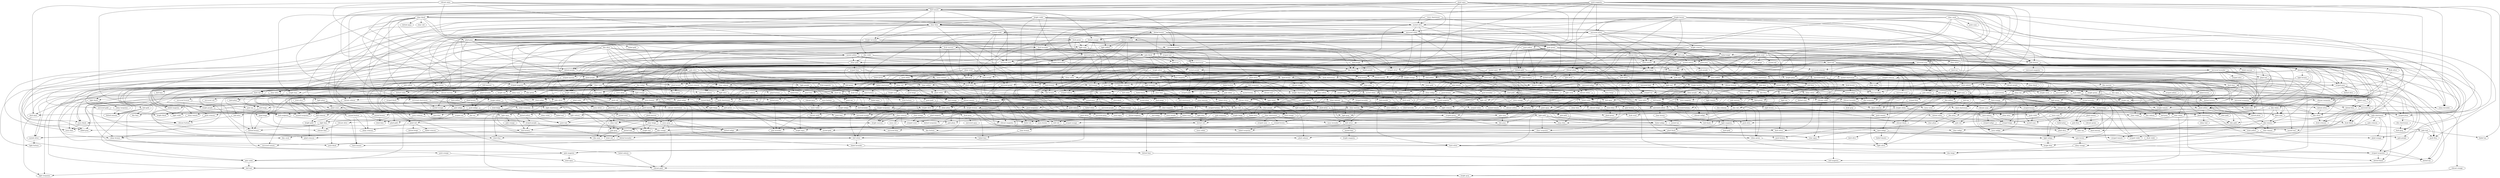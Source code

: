 strict digraph "" {
	"wavy cyan" -> "faded plum"	[count=5];
	"wavy cyan" -> "pale red"	[count=4];
	"faded plum" -> "clear tan"	[count=2];
	"dark fuchsia" -> "dull aqua"	[count=4];
	"dark fuchsia" -> "dim silver"	[count=4];
	"dark fuchsia" -> "dotted gray"	[count=1];
	"dark fuchsia" -> "bright aqua"	[count=5];
	"dull aqua" -> "mirrored yellow"	[count=4];
	"dull aqua" -> "light chartreuse"	[count=2];
	"dull aqua" -> "dark crimson"	[count=3];
	"shiny purple" -> "dull aqua"	[count=1];
	"shiny purple" -> "dull brown"	[count=1];
	"shiny purple" -> "wavy olive"	[count=5];
	"shiny purple" -> "posh turquoise"	[count=4];
	"shiny purple" -> "dull gray"	[count=2];
	"shiny purple" -> "dim salmon"	[count=2];
	"striped gray" -> "dotted olive"	[count=1];
	"striped gray" -> "bright tomato"	[count=1];
	"striped gray" -> "striped black"	[count=3];
	"striped gray" -> "bright gray"	[count=1];
	"dark tan" -> "vibrant brown"	[count=4];
	"dark tan" -> "dotted black"	[count=4];
	"vibrant brown" -> "shiny gray"	[count=2];
	"mirrored gray" -> "vibrant brown"	[count=4];
	"mirrored gray" -> "muted crimson"	[count=1];
	"mirrored gray" -> "drab bronze"	[count=2];
	"mirrored gray" -> "posh gray"	[count=1];
	"mirrored gray" -> "wavy tan"	[count=3];
	"mirrored gray" -> "pale violet"	[count=1];
	"mirrored gray" -> "striped salmon"	[count=5];
	"mirrored gray" -> "muted black"	[count=1];
	"mirrored black" -> "shiny black"	[count=3];
	"mirrored black" -> "posh brown"	[count=4];
	"mirrored black" -> "clear yellow"	[count=2];
	"mirrored black" -> "vibrant violet"	[count=4];
	"mirrored black" -> "plaid bronze"	[count=2];
	"mirrored black" -> "striped tan"	[count=3];
	"plaid aqua" -> "dull bronze"	[count=2];
	"plaid aqua" -> "dull tomato"	[count=5];
	"plaid aqua" -> "mirrored cyan"	[count=1];
	"plaid aqua" -> "light crimson"	[count=3];
	"plaid aqua" -> "faded magenta"	[count=5];
	"plaid aqua" -> "dim gold"	[count=5];
	"plaid aqua" -> "dull plum"	[count=3];
	"plaid aqua" -> "clear cyan"	[count=5];
	"plaid aqua" -> "muted brown"	[count=4];
	"plaid aqua" -> "wavy yellow"	[count=4];
	"plaid aqua" -> "posh blue"	[count=4];
	"dull bronze" -> "dark blue"	[count=1];
	"dull bronze" -> "bright coral"	[count=1];
	"shiny magenta" -> "dull bronze"	[count=4];
	"shiny magenta" -> "light lavender"	[count=2];
	"shiny magenta" -> "vibrant purple"	[count=5];
	"faded green" -> "dull bronze"	[count=2];
	"faded green" -> "plaid plum"	[count=1];
	"faded green" -> "clear gray"	[count=1];
	"faded green" -> "posh crimson"	[count=2];
	"dotted gold" -> "dull bronze"	[count=3];
	"dotted gold" -> "bright orange"	[count=2];
	"dotted gold" -> "posh chartreuse"	[count=1];
	"dotted gold" -> "dotted blue"	[count=4];
	"dotted gold" -> "clear maroon"	[count=3];
	"dotted gold" -> "bright coral"	[count=5];
	"dotted gold" -> "mirrored tan"	[count=1];
	"dim indigo" -> "wavy plum"	[count=5];
	"dim indigo" -> "vibrant maroon"	[count=1];
	"dim indigo" -> "light olive"	[count=1];
	"dim indigo" -> "wavy blue"	[count=4];
	"dim indigo" -> "clear lavender"	[count=2];
	"dim indigo" -> "dull orange"	[count=4];
	"dim indigo" -> "muted black"	[count=1];
	"dim indigo" -> "bright lime"	[count=4];
	"dim indigo" -> "bright aqua"	[count=3];
	"wavy plum" -> "clear teal"	[count=3];
	"wavy plum" -> "light crimson"	[count=1];
	"wavy plum" -> "faded gray"	[count=5];
	"wavy plum" -> "wavy bronze"	[count=5];
	"wavy plum" -> "striped lavender"	[count=1];
	"clear fuchsia" -> "drab brown"	[count=5];
	"clear fuchsia" -> "dotted salmon"	[count=1];
	"clear fuchsia" -> "light chartreuse"	[count=1];
	"drab brown" -> "muted indigo"	[count=3];
	"drab brown" -> "dotted white"	[count=1];
	"drab brown" -> "dim turquoise"	[count=3];
	"drab brown" -> "clear lavender"	[count=5];
	"drab brown" -> "plaid beige"	[count=1];
	"drab brown" -> "clear tomato"	[count=3];
	"drab brown" -> "striped gold"	[count=4];
	"shiny coral" -> "dim indigo"	[count=4];
	"shiny coral" -> "vibrant maroon"	[count=3];
	"shiny coral" -> "dark bronze"	[count=1];
	"shiny coral" -> "muted maroon"	[count=1];
	"shiny coral" -> "shiny silver"	[count=1];
	"shiny coral" -> "dull coral"	[count=4];
	"shiny coral" -> "mirrored salmon"	[count=1];
	"muted crimson" -> "vibrant maroon"	[count=4];
	"muted crimson" -> "drab tan"	[count=3];
	"muted crimson" -> "wavy gray"	[count=4];
	"muted crimson" -> "posh tan"	[count=3];
	"muted crimson" -> "striped orange"	[count=3];
	"muted crimson" -> "clear gray"	[count=5];
	"muted crimson" -> "dim magenta"	[count=4];
	"muted crimson" -> "plaid lime"	[count=3];
	"clear black" -> "vibrant maroon"	[count=5];
	"clear black" -> "vibrant salmon"	[count=5];
	"clear black" -> "dotted teal"	[count=3];
	"clear black" -> "clear blue"	[count=1];
	"clear black" -> "drab maroon"	[count=3];
	"clear black" -> "clear yellow"	[count=3];
	"clear black" -> "wavy tomato"	[count=4];
	"clear black" -> "mirrored brown"	[count=5];
	"clear black" -> "muted gold"	[count=1];
	"clear black" -> "light yellow"	[count=3];
	"clear black" -> "clear red"	[count=5];
	"clear black" -> "dotted aqua"	[count=1];
	"posh magenta" -> "dotted gold"	[count=1];
	"posh magenta" -> "muted olive"	[count=1];
	"posh magenta" -> "dark turquoise"	[count=4];
	"posh magenta" -> "dull tomato"	[count=2];
	"posh magenta" -> "vibrant plum"	[count=2];
	"posh magenta" -> "mirrored cyan"	[count=1];
	"posh magenta" -> "faded cyan"	[count=2];
	"posh magenta" -> "dull purple"	[count=1];
	"posh magenta" -> "mirrored silver"	[count=3];
	"posh magenta" -> "clear white"	[count=2];
	"posh magenta" -> "dim orange"	[count=1];
	"posh magenta" -> "pale chartreuse"	[count=3];
	"posh magenta" -> "dotted crimson"	[count=2];
	"posh magenta" -> "drab salmon"	[count=3];
	"posh magenta" -> "faded tan"	[count=4];
	"dim violet" -> "muted crimson"	[count=4];
	"dim violet" -> "dull brown"	[count=3];
	"dim violet" -> "mirrored cyan"	[count=2];
	"dim violet" -> "shiny gold"	[count=4];
	"dim violet" -> "drab teal"	[count=1];
	"dim violet" -> "dotted tomato"	[count=5];
	"dim violet" -> "light blue"	[count=3];
	"dull brown" -> "bright white"	[count=3];
	"dull brown" -> "mirrored fuchsia"	[count=1];
	"dull brown" -> "light chartreuse"	[count=4];
	"striped silver" -> "dull brown"	[count=3];
	"striped silver" -> "dark brown"	[count=2];
	"striped silver" -> "dull green"	[count=1];
	"striped silver" -> "wavy teal"	[count=4];
	"plaid magenta" -> "pale gray"	[count=3];
	"plaid magenta" -> "vibrant magenta"	[count=1];
	"pale gray" -> "dim cyan"	[count=1];
	"clear teal" -> "pale gray"	[count=3];
	"pale white" -> "pale gray"	[count=3];
	"pale white" -> "vibrant tan"	[count=3];
	"pale white" -> "faded silver"	[count=5];
	"bright orange" -> "clear teal"	[count=5];
	"bright orange" -> "plaid turquoise"	[count=4];
	"bright orange" -> "dotted silver"	[count=1];
	"bright orange" -> "dull green"	[count=2];
	"bright orange" -> "pale lime"	[count=2];
	"drab white" -> "plaid turquoise"	[count=5];
	"drab white" -> "bright chartreuse"	[count=5];
	"drab white" -> "dull white"	[count=5];
	"drab white" -> "dull teal"	[count=2];
	"drab white" -> "faded silver"	[count=2];
	"drab white" -> "dim tomato"	[count=3];
	"drab white" -> "plaid lavender"	[count=1];
	"drab white" -> "mirrored bronze"	[count=2];
	"dotted coral" -> "striped gray"	[count=3];
	"dotted coral" -> "plaid turquoise"	[count=4];
	"dotted coral" -> "striped crimson"	[count=3];
	"dotted coral" -> "pale cyan"	[count=5];
	"dotted coral" -> "dull yellow"	[count=3];
	"dotted coral" -> "dotted fuchsia"	[count=1];
	"dotted coral" -> "light bronze"	[count=3];
	"dotted coral" -> "dark gray"	[count=4];
	"dotted coral" -> "dotted tan"	[count=4];
	"dotted coral" -> "pale blue"	[count=1];
	"pale silver" -> "dotted silver"	[count=2];
	"pale silver" -> "pale indigo"	[count=4];
	"pale silver" -> "light lime"	[count=1];
	"pale silver" -> "drab beige"	[count=3];
	"pale silver" -> "posh aqua"	[count=3];
	"dotted silver" -> "dim silver"	[count=4];
	"dark teal" -> "striped gray"	[count=4];
	"dark teal" -> "dotted silver"	[count=4];
	"dark teal" -> "vibrant lavender"	[count=3];
	"dark teal" -> "muted aqua"	[count=2];
	"dark teal" -> "striped plum"	[count=3];
	"dark teal" -> "plaid silver"	[count=1];
	"dark teal" -> "plaid cyan"	[count=2];
	"dark teal" -> "striped purple"	[count=2];
	"dark teal" -> "light teal"	[count=2];
	"dark teal" -> "drab salmon"	[count=1];
	"dark teal" -> "muted gray"	[count=1];
	"dark teal" -> "striped fuchsia"	[count=1];
	"posh gold" -> "dotted silver"	[count=5];
	"posh gold" -> "shiny tomato"	[count=4];
	"dark violet" -> "light red"	[count=1];
	"dark violet" -> "faded cyan"	[count=2];
	"dark violet" -> "wavy indigo"	[count=5];
	"dark violet" -> "pale indigo"	[count=1];
	"dark violet" -> "clear violet"	[count=1];
	"dark violet" -> "muted teal"	[count=3];
	"dark violet" -> "dim magenta"	[count=3];
	"light red" -> "dotted green"	[count=3];
	"mirrored coral" -> "wavy cyan"	[count=2];
	"mirrored coral" -> "light red"	[count=1];
	"drab tan" -> "pale silver"	[count=4];
	"drab tan" -> "light red"	[count=3];
	"drab tan" -> "dull lavender"	[count=4];
	"drab tan" -> "posh tan"	[count=4];
	"drab tan" -> "dotted tomato"	[count=3];
	"drab tan" -> "vibrant silver"	[count=2];
	"drab tan" -> "muted black"	[count=4];
	"drab tan" -> "faded aqua"	[count=3];
	"muted olive" -> "mirrored gray"	[count=1];
	"muted olive" -> "light red"	[count=4];
	"muted olive" -> "dark lavender"	[count=4];
	"muted olive" -> "posh green"	[count=5];
	"muted olive" -> "dotted cyan"	[count=5];
	"muted olive" -> "mirrored white"	[count=1];
	"muted olive" -> "shiny red"	[count=2];
	"muted olive" -> "faded olive"	[count=5];
	"vibrant lavender" -> "shiny brown"	[count=5];
	"vibrant lavender" -> "dull lavender"	[count=3];
	"vibrant lavender" -> "dotted black"	[count=4];
	"vibrant lavender" -> "drab gray"	[count=4];
	"vibrant lavender" -> "muted cyan"	[count=1];
	"shiny brown" -> "drab blue"	[count=1];
	"shiny brown" -> "dotted lime"	[count=1];
	"shiny brown" -> "dull indigo"	[count=5];
	"dark lavender" -> "clear fuchsia"	[count=2];
	"dark lavender" -> "pale silver"	[count=5];
	"dark lavender" -> "shiny brown"	[count=4];
	"dark lavender" -> "dotted violet"	[count=5];
	"dark lavender" -> "dull cyan"	[count=5];
	"dark lavender" -> "striped gold"	[count=1];
	"plaid plum" -> "muted turquoise"	[count=2];
	"plaid plum" -> "striped violet"	[count=4];
	"bright chartreuse" -> "vibrant lavender"	[count=4];
	"bright chartreuse" -> "plaid brown"	[count=1];
	"bright chartreuse" -> "dark coral"	[count=5];
	"bright chartreuse" -> "clear maroon"	[count=2];
	"muted aqua" -> "vibrant lavender"	[count=4];
	"muted aqua" -> "vibrant black"	[count=5];
	"muted aqua" -> "posh white"	[count=2];
	"muted aqua" -> "dull yellow"	[count=5];
	"muted aqua" -> "pale tomato"	[count=3];
	"muted aqua" -> "shiny olive"	[count=4];
	"muted aqua" -> "muted silver"	[count=3];
	"posh yellow" -> "dotted gold"	[count=2];
	"posh yellow" -> "dotted coral"	[count=2];
	"posh yellow" -> "muted yellow"	[count=5];
	"posh yellow" -> "dotted salmon"	[count=4];
	"posh yellow" -> "muted green"	[count=2];
	"posh yellow" -> "dotted purple"	[count=1];
	"muted yellow" -> "wavy turquoise"	[count=3];
	"muted yellow" -> "shiny gold"	[count=3];
	"muted yellow" -> "dull maroon"	[count=3];
	"muted yellow" -> "muted purple"	[count=2];
	"muted yellow" -> "striped aqua"	[count=1];
	"muted yellow" -> "wavy silver"	[count=2];
	"dim olive" -> "muted yellow"	[count=3];
	"dim olive" -> "dull white"	[count=4];
	"dim olive" -> "shiny cyan"	[count=3];
	"dim olive" -> "plaid fuchsia"	[count=2];
	"dim olive" -> "faded chartreuse"	[count=3];
	"dim olive" -> "muted green"	[count=4];
	"dim olive" -> "pale black"	[count=2];
	"dim olive" -> "posh orange"	[count=1];
	"dim olive" -> "plaid white"	[count=4];
	"light cyan" -> "muted yellow"	[count=1];
	"light cyan" -> "dim brown"	[count=1];
	"light cyan" -> "mirrored fuchsia"	[count=3];
	"light cyan" -> "wavy teal"	[count=2];
	"light cyan" -> "faded blue"	[count=1];
	"plaid gray" -> "dark lavender"	[count=2];
	"plaid gray" -> "muted yellow"	[count=1];
	"plaid gray" -> "mirrored beige"	[count=1];
	"plaid gray" -> "wavy tomato"	[count=4];
	"plaid gray" -> "clear salmon"	[count=1];
	"plaid gray" -> "dull plum"	[count=3];
	"plaid gray" -> "clear silver"	[count=4];
	"plaid gray" -> "mirrored brown"	[count=2];
	"plaid gray" -> "dotted turquoise"	[count=3];
	"plaid gray" -> "clear olive"	[count=1];
	"plaid gray" -> "faded gold"	[count=3];
	"plaid gray" -> "wavy lime"	[count=4];
	"wavy orange" -> "light beige"	[count=2];
	"wavy orange" -> "bright tomato"	[count=4];
	"light beige" -> "vibrant magenta"	[count=4];
	"light beige" -> "bright gray"	[count=4];
	"vibrant salmon" -> "light beige"	[count=5];
	"vibrant salmon" -> "bright purple"	[count=2];
	"dim brown" -> "light beige"	[count=2];
	"dim brown" -> "muted indigo"	[count=3];
	"dim brown" -> "plaid silver"	[count=3];
	"dim brown" -> "faded violet"	[count=1];
	"muted indigo" -> "bright blue"	[count=3];
	"muted indigo" -> "pale maroon"	[count=1];
	"dim black" -> "dim bronze"	[count=4];
	"dim black" -> "clear gray"	[count=5];
	"dim black" -> "muted brown"	[count=5];
	"dim bronze" -> "dark salmon"	[count=1];
	"dim bronze" -> "shiny maroon"	[count=1];
	"dim bronze" -> "dark black"	[count=4];
	"dim bronze" -> "clear magenta"	[count=5];
	"wavy turquoise" -> "dim bronze"	[count=5];
	"wavy turquoise" -> "wavy blue"	[count=5];
	"wavy turquoise" -> "shiny silver"	[count=2];
	"wavy turquoise" -> "light silver"	[count=1];
	"wavy turquoise" -> "dotted magenta"	[count=2];
	"wavy turquoise" -> "clear violet"	[count=1];
	"wavy turquoise" -> "light magenta"	[count=4];
	"bright violet" -> "mirrored gray"	[count=1];
	"bright violet" -> "muted olive"	[count=2];
	"bright violet" -> "plaid gray"	[count=5];
	"bright violet" -> "dim bronze"	[count=5];
	"bright violet" -> "muted maroon"	[count=2];
	"bright violet" -> "clear blue"	[count=5];
	"bright violet" -> "plaid silver"	[count=4];
	"bright violet" -> "light plum"	[count=2];
	"bright violet" -> "mirrored white"	[count=4];
	"bright violet" -> "wavy crimson"	[count=5];
	"dark bronze" -> "dim bronze"	[count=2];
	"dark bronze" -> "drab orange"	[count=1];
	"dark bronze" -> "shiny green"	[count=2];
	"dark bronze" -> "faded coral"	[count=4];
	"dark bronze" -> "bright maroon"	[count=1];
	"plaid chartreuse" -> "shiny teal"	[count=5];
	"plaid chartreuse" -> "muted teal"	[count=4];
	"plaid chartreuse" -> "light magenta"	[count=2];
	"plaid chartreuse" -> "dotted tan"	[count=5];
	"striped lime" -> "pale aqua"	[count=2];
	"striped lime" -> "bright fuchsia"	[count=1];
	"striped lime" -> "shiny gray"	[count=2];
	"striped lime" -> "shiny red"	[count=3];
	"striped lime" -> "posh salmon"	[count=1];
	"striped lime" -> "muted silver"	[count=3];
	"striped lime" -> "striped black"	[count=1];
	"pale aqua" -> "bright yellow"	[count=4];
	"pale aqua" -> "drab black"	[count=3];
	"pale aqua" -> "dark lime"	[count=3];
	"pale aqua" -> "pale green"	[count=5];
	"pale aqua" -> "mirrored yellow"	[count=1];
	"pale aqua" -> "clear salmon"	[count=2];
	"pale aqua" -> "wavy magenta"	[count=2];
	"dark turquoise" -> "pale aqua"	[count=4];
	"dark turquoise" -> "dim lavender"	[count=2];
	"dark turquoise" -> "posh olive"	[count=1];
	"dull tomato" -> "clear black"	[count=1];
	"dull tomato" -> "plaid gray"	[count=4];
	"dull tomato" -> "dim black"	[count=1];
	"dull tomato" -> "pale aqua"	[count=3];
	"dull tomato" -> "clear blue"	[count=5];
	"dull tomato" -> "dotted orange"	[count=1];
	"dull tomato" -> "striped magenta"	[count=2];
	"dull tomato" -> "faded coral"	[count=3];
	"dull tomato" -> "bright lavender"	[count=1];
	"dull tomato" -> "mirrored brown"	[count=5];
	"dull tomato" -> "plaid indigo"	[count=5];
	"dull tomato" -> "wavy yellow"	[count=3];
	"dull tomato" -> "plaid bronze"	[count=5];
	"dull tomato" -> "bright lime"	[count=3];
	"mirrored lavender" -> "pale aqua"	[count=2];
	"mirrored lavender" -> "striped plum"	[count=2];
	"mirrored lavender" -> "shiny tan"	[count=3];
	"mirrored lavender" -> "dim white"	[count=3];
	"mirrored lavender" -> "drab teal"	[count=5];
	"mirrored lavender" -> "plaid teal"	[count=3];
	"mirrored lavender" -> "striped olive"	[count=2];
	"mirrored lavender" -> "shiny blue"	[count=3];
	"mirrored lavender" -> "dim plum"	[count=4];
	"mirrored lavender" -> "light green"	[count=5];
	"light olive" -> "plaid violet"	[count=2];
	"light olive" -> "striped orange"	[count=3];
	"plaid violet" -> "wavy crimson"	[count=3];
	"plaid violet" -> "wavy silver"	[count=4];
	"striped maroon" -> "dotted maroon"	[count=5];
	"shiny turquoise" -> "dotted maroon"	[count=2];
	"dull gold" -> "dotted maroon"	[count=2];
	"dull gold" -> "pale violet"	[count=1];
	"dull gold" -> "dim lime"	[count=3];
	"pale olive" -> "dotted maroon"	[count=4];
	"pale olive" -> "drab purple"	[count=4];
	"pale olive" -> "drab chartreuse"	[count=1];
	"pale olive" -> "drab magenta"	[count=4];
	"pale olive" -> "dark aqua"	[count=4];
	"pale olive" -> "bright turquoise"	[count=4];
	"striped plum" -> "dim chartreuse"	[count=5];
	"dim chartreuse" -> "dark gray"	[count=4];
	"striped green" -> "plaid gold"	[count=1];
	"striped green" -> "drab yellow"	[count=3];
	"plaid coral" -> "plaid gold"	[count=3];
	"plaid coral" -> "muted turquoise"	[count=4];
	"plaid coral" -> "light salmon"	[count=4];
	"dotted violet" -> "plaid gold"	[count=4];
	"dark indigo" -> "faded tomato"	[count=2];
	"dark indigo" -> "striped tomato"	[count=4];
	"dark indigo" -> "dark olive"	[count=2];
	"dark indigo" -> "light indigo"	[count=4];
	"wavy chartreuse" -> "muted olive"	[count=1];
	"wavy chartreuse" -> "posh plum"	[count=1];
	"wavy chartreuse" -> "muted violet"	[count=3];
	"wavy chartreuse" -> "pale bronze"	[count=4];
	"wavy chartreuse" -> "muted turquoise"	[count=2];
	"posh plum" -> "faded bronze"	[count=4];
	"posh plum" -> "mirrored indigo"	[count=1];
	"posh plum" -> "wavy tan"	[count=1];
	"posh plum" -> "dotted indigo"	[count=1];
	"posh plum" -> "vibrant violet"	[count=4];
	"posh plum" -> "light white"	[count=1];
	"posh plum" -> "dim blue"	[count=4];
	"posh plum" -> "dark crimson"	[count=3];
	"posh plum" -> "mirrored salmon"	[count=5];
	"vibrant blue" -> "posh plum"	[count=4];
	"vibrant blue" -> "mirrored cyan"	[count=1];
	"vibrant blue" -> "drab purple"	[count=2];
	"vibrant blue" -> "drab tomato"	[count=4];
	"vibrant blue" -> "bright white"	[count=4];
	"vibrant blue" -> "wavy beige"	[count=4];
	"vibrant blue" -> "pale salmon"	[count=4];
	"vibrant blue" -> "vibrant tomato"	[count=1];
	"vibrant blue" -> "vibrant red"	[count=3];
	"drab bronze" -> "clear white"	[count=5];
	"drab bronze" -> "mirrored green"	[count=5];
	"drab bronze" -> "plaid bronze"	[count=1];
	"drab bronze" -> "vibrant yellow"	[count=3];
	"vibrant plum" -> "mirrored coral"	[count=2];
	"vibrant plum" -> "drab bronze"	[count=3];
	"vibrant plum" -> "pale coral"	[count=3];
	"vibrant plum" -> "drab chartreuse"	[count=1];
	"vibrant plum" -> "faded chartreuse"	[count=5];
	"vibrant plum" -> "bright plum"	[count=3];
	"vibrant plum" -> "shiny tomato"	[count=3];
	"vibrant plum" -> "pale red"	[count=2];
	"bright brown" -> "dark fuchsia"	[count=4];
	"bright brown" -> "dotted coral"	[count=3];
	"bright brown" -> "posh yellow"	[count=3];
	"bright brown" -> "dim brown"	[count=2];
	"bright brown" -> "vibrant plum"	[count=4];
	"bright brown" -> "muted blue"	[count=1];
	"bright brown" -> "clear blue"	[count=3];
	"bright brown" -> "mirrored silver"	[count=2];
	"bright brown" -> "wavy beige"	[count=2];
	"bright brown" -> "pale black"	[count=5];
	"bright brown" -> "shiny lavender"	[count=4];
	"bright brown" -> "muted chartreuse"	[count=2];
	"bright brown" -> "dark crimson"	[count=3];
	"muted blue" -> "dim crimson"	[count=4];
	"muted blue" -> "dotted red"	[count=4];
	"muted blue" -> "faded brown"	[count=4];
	"pale coral" -> "muted blue"	[count=2];
	"pale coral" -> "pale turquoise"	[count=1];
	"plaid purple" -> "muted blue"	[count=5];
	"plaid purple" -> "plaid blue"	[count=3];
	"plaid purple" -> "striped magenta"	[count=5];
	"plaid purple" -> "shiny bronze"	[count=4];
	"plaid purple" -> "plaid bronze"	[count=4];
	"dim lavender" -> "muted blue"	[count=4];
	"dim lavender" -> "clear lime"	[count=1];
	"dim lavender" -> "light lavender"	[count=5];
	"dim lavender" -> "clear cyan"	[count=1];
	"dim lavender" -> "drab gold"	[count=5];
	"dim lavender" -> "plaid white"	[count=1];
	"dim lavender" -> "wavy black"	[count=4];
	"dark salmon" -> "striped indigo"	[count=5];
	"dark salmon" -> "striped beige"	[count=4];
	"striped indigo" -> "plaid olive"	[count=3];
	"faded bronze" -> "shiny tan"	[count=2];
	"faded bronze" -> "light silver"	[count=3];
	"shiny tan" -> "dim yellow"	[count=3];
	"shiny tan" -> "dark chartreuse"	[count=4];
	"shiny tan" -> "muted lavender"	[count=1];
	"shiny tan" -> "posh aqua"	[count=3];
	"shiny tan" -> "posh tomato"	[count=5];
	"mirrored cyan" -> "drab white"	[count=5];
	"mirrored cyan" -> "mirrored lavender"	[count=3];
	"mirrored cyan" -> "striped green"	[count=5];
	"mirrored cyan" -> "shiny tan"	[count=2];
	"mirrored cyan" -> "muted magenta"	[count=4];
	"mirrored cyan" -> "mirrored indigo"	[count=1];
	"mirrored cyan" -> "shiny olive"	[count=1];
	"mirrored cyan" -> "pale salmon"	[count=2];
	"mirrored cyan" -> "mirrored crimson"	[count=5];
	"dull salmon" -> "dim red"	[count=5];
	"dull salmon" -> "bright bronze"	[count=3];
	"dull salmon" -> "striped bronze"	[count=1];
	"dull salmon" -> "bright turquoise"	[count=4];
	"dull salmon" -> "dull fuchsia"	[count=2];
	"dull salmon" -> "posh aqua"	[count=5];
	"dim red" -> "drab coral"	[count=2];
	"dim red" -> "vibrant indigo"	[count=2];
	"dim purple" -> "dark indigo"	[count=5];
	"dim purple" -> "dim red"	[count=3];
	"dim purple" -> "vibrant turquoise"	[count=3];
	"dim purple" -> "posh salmon"	[count=4];
	"dim purple" -> "plaid olive"	[count=5];
	"striped crimson" -> "dim red"	[count=2];
	"striped crimson" -> "drab cyan"	[count=4];
	"striped crimson" -> "posh tan"	[count=2];
	"striped crimson" -> "shiny aqua"	[count=1];
	"vibrant aqua" -> "plaid gray"	[count=4];
	"vibrant aqua" -> "dull tomato"	[count=3];
	"vibrant aqua" -> "dull coral"	[count=4];
	"vibrant aqua" -> "mirrored white"	[count=4];
	"vibrant aqua" -> "dark aqua"	[count=1];
	"vibrant aqua" -> "mirrored teal"	[count=4];
	"vibrant aqua" -> "bright maroon"	[count=3];
	"dotted white" -> "pale red"	[count=2];
	"light brown" -> "dotted white"	[count=5];
	"striped teal" -> "plaid tan"	[count=3];
	"striped teal" -> "mirrored crimson"	[count=1];
	"striped teal" -> "dotted chartreuse"	[count=5];
	"striped teal" -> "faded lavender"	[count=3];
	"striped teal" -> "striped gold"	[count=2];
	"plaid tan" -> "vibrant black"	[count=3];
	"plaid tan" -> "light black"	[count=2];
	"dotted brown" -> "pale olive"	[count=1];
	"dotted brown" -> "plaid tan"	[count=2];
	"dotted brown" -> "dotted orange"	[count=2];
	"dotted brown" -> "faded indigo"	[count=5];
	"dotted brown" -> "posh green"	[count=4];
	"dotted brown" -> "dull coral"	[count=3];
	"dotted brown" -> "mirrored brown"	[count=1];
	"dotted brown" -> "clear tomato"	[count=5];
	"vibrant black" -> "light silver"	[count=2];
	"muted white" -> "dull salmon"	[count=1];
	"muted white" -> "vibrant black"	[count=4];
	"muted white" -> "dark green"	[count=2];
	"muted white" -> "dark cyan"	[count=4];
	"muted white" -> "shiny bronze"	[count=1];
	"muted white" -> "muted gray"	[count=3];
	"muted white" -> "bright indigo"	[count=1];
	"drab orange" -> "vibrant black"	[count=4];
	"drab orange" -> "pale plum"	[count=3];
	"muted violet" -> "striped silver"	[count=3];
	"muted violet" -> "drab purple"	[count=5];
	"muted violet" -> "drab green"	[count=1];
	"muted violet" -> "vibrant chartreuse"	[count=3];
	"muted violet" -> "dotted chartreuse"	[count=4];
	"muted violet" -> "muted gray"	[count=3];
	"muted violet" -> "mirrored green"	[count=3];
	"muted violet" -> "wavy brown"	[count=3];
	"drab purple" -> "faded red"	[count=2];
	"drab purple" -> "wavy brown"	[count=4];
	"mirrored beige" -> "dull plum"	[count=2];
	"mirrored beige" -> "dull fuchsia"	[count=4];
	"mirrored beige" -> "mirrored plum"	[count=4];
	"mirrored lime" -> "shiny purple"	[count=2];
	"mirrored lime" -> "mirrored beige"	[count=2];
	"mirrored lime" -> "vibrant yellow"	[count=3];
	"dark brown" -> "mirrored beige"	[count=3];
	"dark brown" -> "mirrored violet"	[count=4];
	"dark brown" -> "vibrant tomato"	[count=3];
	"dark brown" -> "wavy gold"	[count=2];
	"dark brown" -> "vibrant silver"	[count=3];
	"dark brown" -> "light indigo"	[count=1];
	"dark brown" -> "faded fuchsia"	[count=2];
	"shiny indigo" -> "vibrant olive"	[count=5];
	"shiny indigo" -> "muted magenta"	[count=1];
	"shiny indigo" -> "dark white"	[count=3];
	"shiny indigo" -> "pale gold"	[count=4];
	"shiny indigo" -> "wavy magenta"	[count=4];
	"shiny indigo" -> "drab olive"	[count=1];
	"vibrant olive" -> "vibrant lime"	[count=4];
	"drab green" -> "striped silver"	[count=1];
	"drab green" -> "drab white"	[count=2];
	"drab green" -> "light cyan"	[count=5];
	"drab green" -> "plaid purple"	[count=1];
	"drab green" -> "drab teal"	[count=2];
	"drab green" -> "bright white"	[count=4];
	"drab green" -> "dull cyan"	[count=5];
	"drab green" -> "posh bronze"	[count=4];
	"drab green" -> "wavy aqua"	[count=3];
	"drab green" -> "vibrant crimson"	[count=3];
	"striped brown" -> "faded turquoise"	[count=2];
	"striped brown" -> "dotted teal"	[count=4];
	"striped brown" -> "dark maroon"	[count=5];
	"vibrant white" -> "wavy orange"	[count=5];
	"vibrant white" -> "faded turquoise"	[count=3];
	"vibrant white" -> "faded white"	[count=3];
	"vibrant white" -> "shiny blue"	[count=2];
	"vibrant white" -> "clear gold"	[count=2];
	"dull lavender" -> "faded turquoise"	[count=1];
	"dull lavender" -> "dark aqua"	[count=5];
	"dull lavender" -> "dotted lavender"	[count=2];
	"dull lavender" -> "plaid green"	[count=1];
	"bright olive" -> "faded turquoise"	[count=5];
	"bright olive" -> "dark blue"	[count=1];
	"bright olive" -> "faded red"	[count=5];
	"bright olive" -> "dim lime"	[count=3];
	"shiny maroon" -> "bright olive"	[count=4];
	"shiny maroon" -> "drab cyan"	[count=1];
	"shiny maroon" -> "dim gray"	[count=2];
	"shiny maroon" -> "dotted indigo"	[count=2];
	"shiny maroon" -> "dull beige"	[count=5];
	"shiny maroon" -> "wavy salmon"	[count=2];
	"shiny maroon" -> "posh olive"	[count=2];
	"muted salmon" -> "mirrored black"	[count=3];
	"muted salmon" -> "dark turquoise"	[count=5];
	"muted salmon" -> "dull white"	[count=1];
	"muted salmon" -> "striped turquoise"	[count=5];
	"muted salmon" -> "muted purple"	[count=2];
	"muted salmon" -> "shiny yellow"	[count=3];
	"muted salmon" -> "posh purple"	[count=3];
	"dull white" -> "dark white"	[count=1];
	"dull white" -> "faded lavender"	[count=3];
	"dull white" -> "posh black"	[count=1];
	"dotted teal" -> "dull white"	[count=1];
	"dotted teal" -> "drab red"	[count=3];
	"dim white" -> "dark white"	[count=3];
	"dim white" -> "dark cyan"	[count=4];
	"dim white" -> "dull gray"	[count=4];
	"shiny cyan" -> "clear beige"	[count=5];
	"shiny cyan" -> "muted magenta"	[count=4];
	"shiny cyan" -> "dotted fuchsia"	[count=1];
	"shiny cyan" -> "dull olive"	[count=2];
	"shiny cyan" -> "wavy lime"	[count=4];
	"clear beige" -> "dotted teal"	[count=1];
	"clear beige" -> "bright teal"	[count=4];
	"clear beige" -> "clear turquoise"	[count=1];
	"clear chartreuse" -> "striped brown"	[count=3];
	"clear chartreuse" -> "clear beige"	[count=3];
	"clear chartreuse" -> "dotted turquoise"	[count=3];
	"clear chartreuse" -> "dull silver"	[count=2];
	"clear chartreuse" -> "wavy lavender"	[count=1];
	"clear chartreuse" -> "striped coral"	[count=1];
	"clear chartreuse" -> "striped cyan"	[count=1];
	"muted beige" -> "plaid tomato"	[count=5];
	"muted beige" -> "light indigo"	[count=2];
	"plaid tomato" -> "striped beige"	[count=2];
	"plaid tomato" -> "vibrant green"	[count=4];
	"shiny gold" -> "striped lime"	[count=1];
	"shiny gold" -> "bright teal"	[count=5];
	"shiny gold" -> "dark blue"	[count=1];
	"shiny gold" -> "drab blue"	[count=5];
	"shiny gold" -> "dark purple"	[count=2];
	"shiny gold" -> "pale blue"	[count=4];
	"vibrant chartreuse" -> "bright teal"	[count=5];
	"vibrant chartreuse" -> "wavy gray"	[count=5];
	"vibrant chartreuse" -> "clear violet"	[count=1];
	"dotted salmon" -> "shiny purple"	[count=3];
	"dotted salmon" -> "striped plum"	[count=1];
	"dotted salmon" -> "muted white"	[count=2];
	"dotted salmon" -> "bright tomato"	[count=2];
	"dotted salmon" -> "dark aqua"	[count=3];
	"dotted salmon" -> "striped aqua"	[count=1];
	"muted maroon" -> "striped gray"	[count=4];
	"muted maroon" -> "dotted salmon"	[count=2];
	"muted maroon" -> "faded yellow"	[count=2];
	"muted maroon" -> "dark silver"	[count=1];
	"muted maroon" -> "drab indigo"	[count=2];
	"drab chartreuse" -> "dotted salmon"	[count=1];
	"drab chartreuse" -> "pale cyan"	[count=4];
	"drab chartreuse" -> "wavy bronze"	[count=2];
	"light maroon" -> "light gold"	[count=4];
	"light gold" -> "clear turquoise"	[count=1];
	"light gold" -> "faded indigo"	[count=3];
	"light gold" -> "striped orange"	[count=3];
	"light gold" -> "shiny blue"	[count=3];
	"light gold" -> "clear plum"	[count=4];
	"light gold" -> "wavy brown"	[count=1];
	"faded cyan" -> "dotted blue"	[count=5];
	"faded purple" -> "drab cyan"	[count=5];
	"faded purple" -> "drab teal"	[count=2];
	"faded purple" -> "faded magenta"	[count=4];
	"faded purple" -> "wavy yellow"	[count=2];
	"drab cyan" -> "dotted plum"	[count=1];
	"drab tomato" -> "dark turquoise"	[count=4];
	"drab tomato" -> "dotted violet"	[count=3];
	"drab tomato" -> "drab cyan"	[count=4];
	"drab tomato" -> "posh white"	[count=4];
	"drab tomato" -> "clear crimson"	[count=2];
	"drab tomato" -> "wavy beige"	[count=1];
	"drab tomato" -> "mirrored turquoise"	[count=1];
	"drab tomato" -> "faded coral"	[count=3];
	"drab tomato" -> "muted bronze"	[count=5];
	"drab tomato" -> "faded maroon"	[count=5];
	"drab tomato" -> "plaid orange"	[count=2];
	"striped turquoise" -> "dotted black"	[count=3];
	"striped turquoise" -> "dotted tan"	[count=1];
	"dull purple" -> "dim brown"	[count=5];
	"dull purple" -> "faded purple"	[count=4];
	"dull purple" -> "faded chartreuse"	[count=2];
	"clear blue" -> "dim violet"	[count=2];
	"clear blue" -> "dotted brown"	[count=4];
	"clear blue" -> "mirrored silver"	[count=5];
	"clear blue" -> "drab silver"	[count=5];
	"clear blue" -> "bright lavender"	[count=2];
	"clear blue" -> "mirrored white"	[count=4];
	"clear blue" -> "light violet"	[count=5];
	"clear blue" -> "mirrored green"	[count=1];
	"clear blue" -> "mirrored chartreuse"	[count=4];
	"clear blue" -> "mirrored olive"	[count=2];
	"clear blue" -> "wavy black"	[count=3];
	"clear blue" -> "dim tan"	[count=5];
	"wavy gray" -> "dim orange"	[count=2];
	"wavy gray" -> "vibrant gold"	[count=3];
	"wavy gray" -> "faded lime"	[count=1];
	"mirrored silver" -> "vibrant blue"	[count=4];
	"mirrored silver" -> "vibrant plum"	[count=3];
	"mirrored silver" -> "wavy gray"	[count=2];
	"mirrored silver" -> "dotted orange"	[count=3];
	"mirrored silver" -> "clear green"	[count=3];
	"mirrored silver" -> "plaid red"	[count=3];
	"mirrored silver" -> "dull cyan"	[count=4];
	"mirrored silver" -> "drab black"	[count=2];
	"mirrored silver" -> "shiny chartreuse"	[count=4];
	"mirrored silver" -> "bright crimson"	[count=2];
	"plaid fuchsia" -> "posh tan"	[count=2];
	"plaid fuchsia" -> "posh lime"	[count=3];
	"pale bronze" -> "striped gray"	[count=5];
	"pale bronze" -> "mirrored magenta"	[count=5];
	"pale bronze" -> "dim yellow"	[count=4];
	"pale bronze" -> "drab crimson"	[count=2];
	"pale bronze" -> "drab silver"	[count=4];
	"pale bronze" -> "vibrant turquoise"	[count=5];
	"plaid brown" -> "posh indigo"	[count=2];
	"plaid brown" -> "muted orange"	[count=5];
	"plaid brown" -> "vibrant yellow"	[count=4];
	"drab teal" -> "posh gold"	[count=3];
	"drab teal" -> "drab orange"	[count=4];
	"drab teal" -> "bright olive"	[count=2];
	"drab teal" -> "faded indigo"	[count=2];
	"drab teal" -> "dark beige"	[count=4];
	"drab teal" -> "muted turquoise"	[count=2];
	"drab teal" -> "dotted yellow"	[count=4];
	"drab teal" -> "bright turquoise"	[count=1];
	"drab teal" -> "muted bronze"	[count=1];
	"clear purple" -> "clear teal"	[count=1];
	"clear purple" -> "drab orange"	[count=2];
	"clear purple" -> "clear chartreuse"	[count=3];
	"dull maroon" -> "dim green"	[count=5];
	"dull maroon" -> "dark red"	[count=2];
	"dull green" -> "dim green"	[count=1];
	"dull green" -> "plaid lime"	[count=4];
	"bright yellow" -> "faded teal"	[count=2];
	"bright yellow" -> "light chartreuse"	[count=4];
	"posh red" -> "dull lavender"	[count=1];
	"posh red" -> "faded teal"	[count=2];
	"posh red" -> "mirrored orange"	[count=2];
	"posh red" -> "dull fuchsia"	[count=2];
	"posh indigo" -> "faded teal"	[count=2];
	"posh indigo" -> "drab lime"	[count=2];
	"wavy blue" -> "dim gray"	[count=4];
	"wavy blue" -> "plaid green"	[count=3];
	"pale cyan" -> "dim gray"	[count=1];
	"pale cyan" -> "striped orange"	[count=2];
	"light crimson" -> "striped green"	[count=3];
	"muted magenta" -> "light crimson"	[count=3];
	"muted magenta" -> "drab lavender"	[count=1];
	"striped chartreuse" -> "dim brown"	[count=3];
	"striped chartreuse" -> "plaid purple"	[count=2];
	"striped chartreuse" -> "light crimson"	[count=2];
	"striped chartreuse" -> "clear turquoise"	[count=2];
	"striped chartreuse" -> "light orange"	[count=3];
	"striped chartreuse" -> "bright salmon"	[count=2];
	"striped chartreuse" -> "dotted gray"	[count=3];
	"striped chartreuse" -> "light coral"	[count=1];
	"clear white" -> "pale blue"	[count=2];
	"clear white" -> "vibrant gold"	[count=4];
	"bright white" -> "clear white"	[count=5];
	"bright white" -> "faded coral"	[count=2];
	"bright white" -> "striped red"	[count=3];
	"bright white" -> "posh violet"	[count=5];
	"bright white" -> "dull crimson"	[count=2];
	"bright white" -> "dark cyan"	[count=2];
	"vibrant beige" -> "clear white"	[count=3];
	"vibrant beige" -> "bright beige"	[count=5];
	"drab magenta" -> "striped brown"	[count=4];
	"drab magenta" -> "bright red"	[count=5];
	"drab magenta" -> "clear lime"	[count=1];
	"drab magenta" -> "muted brown"	[count=3];
	"drab magenta" -> "muted black"	[count=2];
	"drab magenta" -> "muted bronze"	[count=1];
	"plaid silver" -> "drab tan"	[count=5];
	"plaid silver" -> "mirrored indigo"	[count=2];
	"plaid silver" -> "dull turquoise"	[count=4];
	"plaid silver" -> "dull silver"	[count=3];
	"plaid silver" -> "muted plum"	[count=3];
	"posh white" -> "bright bronze"	[count=4];
	"posh white" -> "mirrored blue"	[count=4];
	"bright bronze" -> "clear violet"	[count=3];
	"bright bronze" -> "dotted yellow"	[count=5];
	"bright bronze" -> "dotted red"	[count=1];
	"bright bronze" -> "bright black"	[count=2];
	"drab maroon" -> "faded green"	[count=1];
	"drab maroon" -> "dotted coral"	[count=3];
	"drab maroon" -> "striped teal"	[count=4];
	"drab maroon" -> "dull yellow"	[count=2];
	"drab maroon" -> "dotted purple"	[count=5];
	"drab maroon" -> "light fuchsia"	[count=5];
	"drab maroon" -> "muted plum"	[count=3];
	"dotted orange" -> "shiny magenta"	[count=4];
	"dotted orange" -> "light cyan"	[count=2];
	"dotted orange" -> "dull gold"	[count=1];
	"dotted orange" -> "pale bronze"	[count=1];
	"dotted orange" -> "striped chartreuse"	[count=2];
	"dotted orange" -> "drab maroon"	[count=2];
	"dotted orange" -> "clear green"	[count=2];
	"dotted orange" -> "vibrant purple"	[count=1];
	"faded chartreuse" -> "dark fuchsia"	[count=3];
	"faded chartreuse" -> "dim purple"	[count=3];
	"faded chartreuse" -> "bright turquoise"	[count=2];
	"clear green" -> "dark fuchsia"	[count=5];
	"clear green" -> "vibrant salmon"	[count=2];
	"clear green" -> "shiny crimson"	[count=3];
	"clear green" -> "faded salmon"	[count=5];
	"bright red" -> "vibrant salmon"	[count=1];
	"bright red" -> "shiny bronze"	[count=5];
	"bright red" -> "dull orange"	[count=1];
	"muted fuchsia" -> "shiny crimson"	[count=4];
	"muted fuchsia" -> "wavy brown"	[count=4];
	"muted fuchsia" -> "dark tomato"	[count=3];
	"plaid red" -> "dark indigo"	[count=5];
	"plaid red" -> "shiny crimson"	[count=2];
	"plaid red" -> "faded crimson"	[count=3];
	"plaid red" -> "dotted beige"	[count=1];
	"bright gold" -> "plaid crimson"	[count=4];
	"clear turquoise" -> "plaid crimson"	[count=2];
	"clear turquoise" -> "pale brown"	[count=2];
	"faded magenta" -> "plaid crimson"	[count=3];
	"plaid cyan" -> "dim turquoise"	[count=5];
	"plaid cyan" -> "dull tan"	[count=4];
	"plaid teal" -> "dim turquoise"	[count=3];
	"plaid teal" -> "dim beige"	[count=4];
	"shiny silver" -> "dim black"	[count=4];
	"shiny silver" -> "dim turquoise"	[count=5];
	"shiny silver" -> "shiny white"	[count=3];
	"shiny silver" -> "pale tan"	[count=5];
	"shiny silver" -> "pale lavender"	[count=3];
	"plaid blue" -> "clear crimson"	[count=3];
	"plaid blue" -> "striped red"	[count=2];
	"clear crimson" -> "dim fuchsia"	[count=1];
	"clear crimson" -> "light lime"	[count=5];
	"clear crimson" -> "wavy red"	[count=2];
	"clear crimson" -> "bright maroon"	[count=3];
	"dull cyan" -> "dark teal"	[count=5];
	"dull cyan" -> "muted salmon"	[count=1];
	"dull cyan" -> "clear crimson"	[count=2];
	"dull cyan" -> "muted green"	[count=2];
	"dull cyan" -> "light teal"	[count=4];
	"dull cyan" -> "faded gray"	[count=2];
	"dull cyan" -> "dim maroon"	[count=4];
	"mirrored fuchsia" -> "clear crimson"	[count=3];
	"mirrored fuchsia" -> "dim beige"	[count=4];
	"dull yellow" -> "dull green"	[count=4];
	"dull yellow" -> "pale tomato"	[count=1];
	"dull yellow" -> "wavy gold"	[count=1];
	"dull yellow" -> "striped salmon"	[count=1];
	"pale tomato" -> "shiny indigo"	[count=2];
	"pale tomato" -> "bright tomato"	[count=3];
	"pale tomato" -> "faded black"	[count=2];
	"pale tomato" -> "light blue"	[count=2];
	"pale tomato" -> "posh lavender"	[count=4];
	"dim orange" -> "muted silver"	[count=3];
	"dim orange" -> "posh fuchsia"	[count=2];
	"faded indigo" -> "dim orange"	[count=5];
	"faded indigo" -> "clear indigo"	[count=4];
	"posh bronze" -> "muted magenta"	[count=2];
	"posh bronze" -> "mirrored orange"	[count=1];
	"posh bronze" -> "vibrant yellow"	[count=5];
	"faded white" -> "mirrored orange"	[count=2];
	"light orange" -> "mirrored orange"	[count=1];
	"light orange" -> "pale plum"	[count=1];
	"light orange" -> "muted gold"	[count=2];
	"light orange" -> "striped black"	[count=4];
	"light orange" -> "drab beige"	[count=1];
	"light orange" -> "faded lime"	[count=1];
	"dark white" -> "striped turquoise"	[count=5];
	"dark white" -> "pale magenta"	[count=1];
	"mirrored purple" -> "striped turquoise"	[count=1];
	"mirrored purple" -> "light violet"	[count=4];
	"mirrored purple" -> "pale plum"	[count=5];
	"mirrored purple" -> "light blue"	[count=5];
	"mirrored purple" -> "shiny tomato"	[count=1];
	"pale chartreuse" -> "striped turquoise"	[count=3];
	"pale chartreuse" -> "pale crimson"	[count=3];
	"pale chartreuse" -> "dark maroon"	[count=5];
	"pale chartreuse" -> "plaid orange"	[count=4];
	"clear lime" -> "wavy maroon"	[count=2];
	"clear lime" -> "pale indigo"	[count=3];
	"clear lime" -> "mirrored yellow"	[count=3];
	"clear lime" -> "dark coral"	[count=4];
	"clear lime" -> "plaid indigo"	[count=2];
	"clear lime" -> "faded silver"	[count=3];
	"clear lime" -> "dull chartreuse"	[count=4];
	"mirrored indigo" -> "vibrant white"	[count=5];
	"mirrored indigo" -> "dark cyan"	[count=2];
	"mirrored indigo" -> "light white"	[count=3];
	"mirrored indigo" -> "shiny beige"	[count=1];
	"drab black" -> "wavy indigo"	[count=5];
	"drab black" -> "pale teal"	[count=1];
	"dark orange" -> "wavy indigo"	[count=4];
	"dark orange" -> "dark chartreuse"	[count=4];
	"muted green" -> "posh indigo"	[count=4];
	"muted green" -> "wavy indigo"	[count=5];
	"muted green" -> "mirrored turquoise"	[count=2];
	"muted green" -> "light tan"	[count=5];
	"muted green" -> "faded violet"	[count=4];
	"muted green" -> "light tomato"	[count=4];
	"light lavender" -> "shiny purple"	[count=2];
	"light lavender" -> "striped tomato"	[count=5];
	"light lavender" -> "posh maroon"	[count=2];
	"light lavender" -> "striped salmon"	[count=5];
	"light lavender" -> "bright beige"	[count=1];
	"pale lime" -> "plaid cyan"	[count=1];
	"pale lime" -> "faded black"	[count=1];
	"pale lime" -> "vibrant violet"	[count=1];
	"pale lime" -> "shiny fuchsia"	[count=1];
	"posh gray" -> "vibrant plum"	[count=1];
	"posh gray" -> "muted maroon"	[count=1];
	"posh gray" -> "plaid teal"	[count=4];
	"posh gray" -> "light purple"	[count=3];
	"posh gray" -> "clear cyan"	[count=5];
	"posh gray" -> "vibrant turquoise"	[count=1];
	"posh gray" -> "dull blue"	[count=4];
	"posh gray" -> "bright coral"	[count=1];
	"posh gray" -> "dim tomato"	[count=1];
	"bright fuchsia" -> "dark violet"	[count=4];
	"bright fuchsia" -> "dotted violet"	[count=4];
	"bright fuchsia" -> "dark white"	[count=4];
	"bright fuchsia" -> "dark green"	[count=4];
	"bright fuchsia" -> "plaid yellow"	[count=1];
	"wavy beige" -> "plaid cyan"	[count=1];
	"wavy beige" -> "dark beige"	[count=5];
	"wavy beige" -> "plaid yellow"	[count=1];
	"wavy beige" -> "vibrant silver"	[count=2];
	"pale black" -> "shiny gold"	[count=4];
	"pale black" -> "wavy beige"	[count=1];
	"pale black" -> "bright silver"	[count=5];
	"pale black" -> "shiny gray"	[count=1];
	"pale black" -> "muted purple"	[count=5];
	"pale black" -> "drab turquoise"	[count=4];
	"pale black" -> "bright salmon"	[count=2];
	"pale black" -> "shiny lavender"	[count=4];
	"pale black" -> "shiny aqua"	[count=5];
	"pale black" -> "mirrored olive"	[count=5];
	"dim teal" -> "shiny olive"	[count=2];
	"dim teal" -> "dotted magenta"	[count=2];
	"dim teal" -> "pale turquoise"	[count=3];
	"dim yellow" -> "shiny olive"	[count=4];
	"dim yellow" -> "vibrant cyan"	[count=1];
	"dim yellow" -> "wavy coral"	[count=5];
	"posh coral" -> "shiny magenta"	[count=3];
	"posh coral" -> "wavy orange"	[count=1];
	"posh coral" -> "shiny indigo"	[count=4];
	"posh coral" -> "muted salmon"	[count=1];
	"posh coral" -> "pale bronze"	[count=5];
	"posh coral" -> "wavy blue"	[count=3];
	"posh coral" -> "pale beige"	[count=3];
	"posh coral" -> "clear tan"	[count=1];
	"posh coral" -> "muted lavender"	[count=3];
	"posh coral" -> "muted red"	[count=3];
	"posh brown" -> "dark green"	[count=2];
	"posh brown" -> "muted lavender"	[count=3];
	"dark green" -> "dim silver"	[count=2];
	"dark green" -> "shiny lime"	[count=4];
	"faded crimson" -> "shiny green"	[count=1];
	"faded crimson" -> "dim coral"	[count=2];
	"shiny green" -> "light silver"	[count=3];
	"striped purple" -> "shiny green"	[count=3];
	"striped purple" -> "drab red"	[count=2];
	"striped purple" -> "dull fuchsia"	[count=4];
	"shiny salmon" -> "shiny green"	[count=4];
	"shiny salmon" -> "mirrored maroon"	[count=3];
	"shiny salmon" -> "dark plum"	[count=4];
	"clear coral" -> "muted olive"	[count=1];
	"clear coral" -> "muted salmon"	[count=2];
	"clear coral" -> "drab tomato"	[count=3];
	"clear coral" -> "pale bronze"	[count=4];
	"clear coral" -> "drab black"	[count=2];
	"clear coral" -> "clear salmon"	[count=1];
	"clear coral" -> "clear lavender"	[count=3];
	"clear coral" -> "posh cyan"	[count=4];
	"clear coral" -> "faded beige"	[count=5];
	"bright silver" -> "shiny magenta"	[count=4];
	"bright silver" -> "striped maroon"	[count=3];
	"bright silver" -> "shiny indigo"	[count=1];
	"bright silver" -> "light orange"	[count=4];
	"bright silver" -> "striped gold"	[count=2];
	"bright silver" -> "muted chartreuse"	[count=5];
	"posh green" -> "clear fuchsia"	[count=3];
	"posh green" -> "striped silver"	[count=3];
	"posh green" -> "dark bronze"	[count=2];
	"posh green" -> "clear purple"	[count=2];
	"posh green" -> "posh gray"	[count=4];
	"posh green" -> "dark lime"	[count=5];
	"posh green" -> "dark red"	[count=3];
	"posh green" -> "faded beige"	[count=1];
	"posh green" -> "wavy yellow"	[count=2];
	"posh green" -> "dim tomato"	[count=5];
	"posh green" -> "dotted tan"	[count=4];
	"dotted crimson" -> "dark bronze"	[count=1];
	"dotted crimson" -> "shiny silver"	[count=5];
	"dotted crimson" -> "light lavender"	[count=1];
	"dotted crimson" -> "posh green"	[count=4];
	"dotted crimson" -> "striped magenta"	[count=3];
	"dotted crimson" -> "mirrored turquoise"	[count=2];
	"dotted crimson" -> "shiny lavender"	[count=5];
	"dotted crimson" -> "light yellow"	[count=1];
	"dotted crimson" -> "mirrored olive"	[count=5];
	"shiny chartreuse" -> "dotted fuchsia"	[count=5];
	"shiny chartreuse" -> "dull black"	[count=1];
	"shiny chartreuse" -> "shiny red"	[count=1];
	"striped orange" -> "dim fuchsia"	[count=1];
	"dotted cyan" -> "faded indigo"	[count=3];
	"shiny white" -> "dotted cyan"	[count=3];
	"shiny white" -> "mirrored yellow"	[count=4];
	"shiny white" -> "drab violet"	[count=3];
	"light teal" -> "dim purple"	[count=5];
	"light teal" -> "shiny indigo"	[count=4];
	"light teal" -> "dark beige"	[count=4];
	"light teal" -> "light coral"	[count=4];
	"light teal" -> "drab gold"	[count=4];
	"light teal" -> "plaid olive"	[count=2];
	"light teal" -> "vibrant indigo"	[count=3];
	"dark beige" -> "mirrored plum"	[count=3];
	"striped magenta" -> "dotted tomato"	[count=2];
	"striped magenta" -> "posh teal"	[count=2];
	"dim aqua" -> "striped blue"	[count=3];
	"dim aqua" -> "striped bronze"	[count=2];
	"striped blue" -> "posh aqua"	[count=5];
	"pale indigo" -> "dark salmon"	[count=4];
	"pale indigo" -> "bright gold"	[count=3];
	"pale indigo" -> "dark magenta"	[count=2];
	"pale indigo" -> "shiny violet"	[count=2];
	"pale indigo" -> "posh crimson"	[count=4];
	"dotted tomato" -> "pale indigo"	[count=3];
	"dotted tomato" -> "striped beige"	[count=3];
	"pale salmon" -> "mirrored turquoise"	[count=1];
	"pale salmon" -> "striped bronze"	[count=1];
	"pale salmon" -> "dull crimson"	[count=5];
	"pale salmon" -> "shiny plum"	[count=3];
	"striped beige" -> "clear aqua"	[count=2];
	"striped beige" -> "clear tan"	[count=2];
	"vibrant purple" -> "striped beige"	[count=4];
	"clear yellow" -> "pale silver"	[count=5];
	"clear yellow" -> "shiny salmon"	[count=1];
	"clear yellow" -> "plaid white"	[count=3];
	"clear yellow" -> "muted lavender"	[count=2];
	"clear yellow" -> "wavy coral"	[count=3];
	"faded coral" -> "clear teal"	[count=5];
	"faded coral" -> "faded red"	[count=5];
	"faded coral" -> "posh olive"	[count=3];
	"bright crimson" -> "dark violet"	[count=2];
	"bright crimson" -> "vibrant white"	[count=5];
	"bright crimson" -> "dull cyan"	[count=1];
	"bright crimson" -> "wavy teal"	[count=1];
	"bright crimson" -> "clear lavender"	[count=5];
	"bright crimson" -> "pale purple"	[count=3];
	"dull turquoise" -> "dotted magenta"	[count=5];
	"dull turquoise" -> "dim magenta"	[count=2];
	"dull turquoise" -> "dark silver"	[count=2];
	"dull turquoise" -> "drab gold"	[count=2];
	"dull turquoise" -> "light turquoise"	[count=5];
	"dull turquoise" -> "mirrored teal"	[count=2];
	"dull turquoise" -> "vibrant silver"	[count=5];
	"dull turquoise" -> "dull violet"	[count=5];
	"striped red" -> "plaid red"	[count=2];
	"light plum" -> "plaid coral"	[count=3];
	"light plum" -> "plaid red"	[count=4];
	"light plum" -> "striped red"	[count=1];
	"light purple" -> "pale white"	[count=1];
	"light purple" -> "dull lavender"	[count=3];
	"light purple" -> "pale lavender"	[count=4];
	"light purple" -> "mirrored tan"	[count=3];
	"pale tan" -> "dark magenta"	[count=4];
	"dark magenta" -> "posh teal"	[count=3];
	"dark magenta" -> "mirrored tomato"	[count=4];
	"posh chartreuse" -> "dark magenta"	[count=1];
	"posh chartreuse" -> "drab coral"	[count=4];
	"pale yellow" -> "dark magenta"	[count=2];
	"pale yellow" -> "plaid lime"	[count=2];
	"pale yellow" -> "striped aqua"	[count=5];
	"pale yellow" -> "dull lime"	[count=3];
	"pale green" -> "light gray"	[count=4];
	"pale green" -> "plaid beige"	[count=3];
	"dotted green" -> "light gray"	[count=5];
	"shiny gray" -> "light gray"	[count=4];
	"clear violet" -> "dim gold"	[count=3];
	"dim gold" -> "pale brown"	[count=2];
	"bright tomato" -> "dim gold"	[count=2];
	"wavy teal" -> "vibrant white"	[count=4];
	"wavy teal" -> "faded chartreuse"	[count=2];
	"wavy teal" -> "vibrant purple"	[count=2];
	"wavy teal" -> "dim gold"	[count=2];
	"wavy teal" -> "posh maroon"	[count=2];
	"wavy teal" -> "shiny red"	[count=5];
	"wavy teal" -> "striped bronze"	[count=4];
	"wavy teal" -> "dull red"	[count=2];
	"wavy teal" -> "dull silver"	[count=2];
	"wavy teal" -> "clear tan"	[count=1];
	"wavy teal" -> "striped aqua"	[count=1];
	"wavy teal" -> "faded brown"	[count=3];
	"light tan" -> "dim crimson"	[count=2];
	"wavy tan" -> "dotted indigo"	[count=2];
	"wavy tan" -> "vibrant teal"	[count=3];
	"muted purple" -> "wavy orange"	[count=5];
	"muted purple" -> "wavy tan"	[count=1];
	"bright plum" -> "dull magenta"	[count=4];
	"mirrored crimson" -> "bright plum"	[count=3];
	"faded black" -> "plaid beige"	[count=5];
	"faded black" -> "muted plum"	[count=5];
	"mirrored yellow" -> "pale chartreuse"	[count=3];
	"mirrored yellow" -> "clear brown"	[count=1];
	"mirrored yellow" -> "dull olive"	[count=5];
	"mirrored yellow" -> "faded olive"	[count=4];
	"clear brown" -> "muted tan"	[count=2];
	"dull coral" -> "drab white"	[count=5];
	"dull coral" -> "vibrant beige"	[count=5];
	"dull coral" -> "dim magenta"	[count=1];
	"dull coral" -> "vibrant bronze"	[count=1];
	"dull coral" -> "wavy green"	[count=4];
	"wavy tomato" -> "drab white"	[count=4];
	"wavy tomato" -> "dotted tomato"	[count=4];
	"wavy tomato" -> "shiny gray"	[count=4];
	"wavy tomato" -> "bright cyan"	[count=2];
	"wavy tomato" -> "clear cyan"	[count=1];
	"wavy tomato" -> "shiny yellow"	[count=5];
	"wavy tomato" -> "bright green"	[count=5];
	"wavy tomato" -> "faded blue"	[count=5];
	"vibrant tan" -> "plaid chartreuse"	[count=1];
	"vibrant tan" -> "dull black"	[count=4];
	"vibrant tan" -> "posh violet"	[count=5];
	"pale gold" -> "dull black"	[count=5];
	"dark coral" -> "posh maroon"	[count=5];
	"dark coral" -> "mirrored tan"	[count=2];
	"posh maroon" -> "plaid maroon"	[count=5];
	"posh maroon" -> "plaid black"	[count=5];
	"posh maroon" -> "muted bronze"	[count=5];
	"faded yellow" -> "striped green"	[count=2];
	"faded yellow" -> "posh maroon"	[count=5];
	"faded yellow" -> "bright tan"	[count=2];
	"pale magenta" -> "drab aqua"	[count=2];
	"pale magenta" -> "pale violet"	[count=1];
	"drab aqua" -> "vibrant gold"	[count=3];
	"posh orange" -> "drab aqua"	[count=2];
	"dotted blue" -> "drab crimson"	[count=4];
	"dim silver" -> "drab crimson"	[count=2];
	"drab silver" -> "bright tan"	[count=3];
	"clear salmon" -> "drab tan"	[count=1];
	"clear salmon" -> "light olive"	[count=4];
	"clear salmon" -> "bright red"	[count=1];
	"clear salmon" -> "dark orange"	[count=5];
	"clear salmon" -> "faded blue"	[count=4];
	"dull plum" -> "pale cyan"	[count=4];
	"dull plum" -> "wavy lavender"	[count=5];
	"dull plum" -> "dull gray"	[count=2];
	"wavy magenta" -> "dull plum"	[count=2];
	"wavy magenta" -> "striped violet"	[count=5];
	"light lime" -> "faded gray"	[count=3];
	"light lime" -> "dotted bronze"	[count=2];
	"light lime" -> "vibrant lime"	[count=1];
	"bright lavender" -> "light cyan"	[count=1];
	"bright lavender" -> "dark bronze"	[count=5];
	"bright lavender" -> "striped chartreuse"	[count=3];
	"bright lavender" -> "pale yellow"	[count=2];
	"bright lavender" -> "faded gray"	[count=3];
	"bright lavender" -> "mirrored gold"	[count=5];
	"bright lavender" -> "mirrored olive"	[count=5];
	"clear gray" -> "pale green"	[count=1];
	"clear gray" -> "mirrored maroon"	[count=1];
	"clear gray" -> "drab indigo"	[count=2];
	"clear gray" -> "wavy black"	[count=2];
	"mirrored maroon" -> "striped green"	[count=2];
	"mirrored maroon" -> "posh black"	[count=3];
	"mirrored violet" -> "mirrored maroon"	[count=3];
	"mirrored violet" -> "vibrant indigo"	[count=3];
	"pale crimson" -> "muted teal"	[count=2];
	"wavy red" -> "mirrored blue"	[count=3];
	"pale teal" -> "dull teal"	[count=4];
	"pale teal" -> "posh blue"	[count=4];
	"pale teal" -> "striped violet"	[count=4];
	"pale teal" -> "faded tan"	[count=1];
	"dull teal" -> "light turquoise"	[count=1];
	"dull teal" -> "bright gray"	[count=5];
	"pale violet" -> "dull teal"	[count=5];
	"dark red" -> "light black"	[count=1];
	"dark red" -> "vibrant magenta"	[count=2];
	"dark red" -> "dim coral"	[count=3];
	"light black" -> "shiny turquoise"	[count=4];
	"light black" -> "mirrored tomato"	[count=4];
	"bright cyan" -> "clear orange"	[count=5];
	"bright cyan" -> "pale brown"	[count=3];
	"bright cyan" -> "wavy bronze"	[count=1];
	"bright cyan" -> "striped black"	[count=4];
	"bright cyan" -> "drab fuchsia"	[count=1];
	"clear orange" -> "striped coral"	[count=5];
	"faded beige" -> "plaid purple"	[count=3];
	"faded beige" -> "drab tomato"	[count=5];
	"faded beige" -> "light teal"	[count=1];
	"faded beige" -> "bright green"	[count=4];
	"faded beige" -> "muted gray"	[count=3];
	"faded beige" -> "plaid yellow"	[count=1];
	"faded beige" -> "dim salmon"	[count=5];
	"mirrored white" -> "muted white"	[count=4];
	"mirrored white" -> "vibrant white"	[count=2];
	"mirrored white" -> "drab tomato"	[count=2];
	"mirrored white" -> "dotted crimson"	[count=4];
	"mirrored white" -> "dotted purple"	[count=4];
	"mirrored white" -> "faded violet"	[count=1];
	"mirrored white" -> "vibrant bronze"	[count=5];
	"mirrored white" -> "striped fuchsia"	[count=4];
	"light aqua" -> "pale orange"	[count=2];
	"pale turquoise" -> "dotted red"	[count=4];
	"bright purple" -> "plaid beige"	[count=3];
	"dotted purple" -> "bright chartreuse"	[count=3];
	"dotted purple" -> "dark brown"	[count=5];
	"dotted purple" -> "muted fuchsia"	[count=1];
	"dotted purple" -> "bright purple"	[count=5];
	"clear silver" -> "dark tan"	[count=5];
	"clear silver" -> "vibrant tan"	[count=3];
	"clear silver" -> "bright purple"	[count=5];
	"dotted yellow" -> "striped purple"	[count=2];
	"clear cyan" -> "muted white"	[count=3];
	"clear cyan" -> "light orange"	[count=5];
	"clear cyan" -> "striped purple"	[count=1];
	"clear cyan" -> "dim silver"	[count=2];
	"clear cyan" -> "clear olive"	[count=3];
	"clear cyan" -> "wavy fuchsia"	[count=4];
	"clear cyan" -> "dim tan"	[count=2];
	"clear cyan" -> "mirrored salmon"	[count=3];
	"mirrored brown" -> "bright orange"	[count=5];
	"mirrored brown" -> "dull purple"	[count=3];
	"mirrored brown" -> "striped salmon"	[count=5];
	"muted brown" -> "vibrant turquoise"	[count=1];
	"muted brown" -> "dark yellow"	[count=2];
	"vibrant turquoise" -> "dull magenta"	[count=5];
	"dim magenta" -> "drab turquoise"	[count=3];
	"dim magenta" -> "vibrant magenta"	[count=5];
	"dim magenta" -> "bright maroon"	[count=4];
	"drab turquoise" -> "drab plum"	[count=3];
	"drab turquoise" -> "dark tomato"	[count=4];
	"vibrant tomato" -> "shiny yellow"	[count=5];
	"vibrant tomato" -> "faded olive"	[count=4];
	"shiny red" -> "plaid lime"	[count=2];
	"shiny red" -> "posh beige"	[count=1];
	"bright green" -> "muted cyan"	[count=4];
	"bright green" -> "bright tan"	[count=2];
	"bright green" -> "striped coral"	[count=4];
	"striped bronze" -> "muted cyan"	[count=5];
	"striped bronze" -> "plaid olive"	[count=3];
	"posh violet" -> "muted cyan"	[count=4];
	"dark silver" -> "drab blue"	[count=4];
	"dark silver" -> "plaid orange"	[count=1];
	"vibrant magenta" -> "dark silver"	[count=5];
	"vibrant magenta" -> "bright aqua"	[count=2];
	"dotted indigo" -> "clear aqua"	[count=1];
	"dotted indigo" -> "dotted lavender"	[count=4];
	"faded violet" -> "clear aqua"	[count=5];
	"faded violet" -> "pale fuchsia"	[count=5];
	"vibrant violet" -> "clear aqua"	[count=5];
	"vibrant violet" -> "dark chartreuse"	[count=5];
	"dull blue" -> "dark violet"	[count=2];
	"dull blue" -> "wavy olive"	[count=3];
	"dull blue" -> "dim blue"	[count=3];
	"wavy olive" -> "clear magenta"	[count=5];
	"wavy olive" -> "dark crimson"	[count=1];
	"bright salmon" -> "posh red"	[count=1];
	"bright salmon" -> "posh chartreuse"	[count=4];
	"bright salmon" -> "wavy olive"	[count=5];
	"bright salmon" -> "drab indigo"	[count=2];
	"bright salmon" -> "drab beige"	[count=3];
	"dotted gray" -> "pale lavender"	[count=2];
	"pale plum" -> "pale lavender"	[count=2];
	"drab plum" -> "shiny blue"	[count=1];
	"drab plum" -> "mirrored aqua"	[count=4];
	"light coral" -> "wavy orange"	[count=2];
	"dotted chartreuse" -> "dark turquoise"	[count=3];
	"dotted chartreuse" -> "dark salmon"	[count=5];
	"dotted chartreuse" -> "dull green"	[count=4];
	"dotted chartreuse" -> "bright salmon"	[count=5];
	"dotted chartreuse" -> "light coral"	[count=5];
	"dotted chartreuse" -> "vibrant crimson"	[count=4];
	"pale brown" -> "shiny orange"	[count=5];
	"clear maroon" -> "pale gold"	[count=4];
	"clear maroon" -> "light aqua"	[count=4];
	"clear maroon" -> "pale brown"	[count=4];
	"clear maroon" -> "wavy lavender"	[count=2];
	"clear maroon" -> "wavy purple"	[count=1];
	"dull olive" -> "vibrant fuchsia"	[count=4];
	"light chartreuse" -> "light salmon"	[count=5];
	"dull crimson" -> "bright gold"	[count=3];
	"dotted red" -> "muted gold"	[count=4];
	"dotted red" -> "wavy white"	[count=4];
	"light blue" -> "dotted red"	[count=2];
	"bright tan" -> "shiny lavender"	[count=3];
	"bright tan" -> "vibrant cyan"	[count=5];
	"wavy gold" -> "striped tan"	[count=1];
	"dark cyan" -> "drab black"	[count=5];
	"dark cyan" -> "dim tomato"	[count=3];
	"shiny plum" -> "posh lime"	[count=4];
	"drab gold" -> "muted beige"	[count=4];
	"drab gold" -> "pale magenta"	[count=1];
	"drab gold" -> "posh salmon"	[count=2];
	"drab gold" -> "light green"	[count=3];
	"drab gold" -> "posh blue"	[count=2];
	"drab gold" -> "striped fuchsia"	[count=2];
	"posh silver" -> "pale magenta"	[count=3];
	"posh silver" -> "pale red"	[count=1];
	"dark chartreuse" -> "dim plum"	[count=4];
	"dim plum" -> "clear plum"	[count=1];
	"plaid indigo" -> "light lime"	[count=4];
	"plaid indigo" -> "faded orange"	[count=5];
	"dull red" -> "clear bronze"	[count=4];
	"wavy crimson" -> "pale violet"	[count=1];
	"wavy crimson" -> "dull red"	[count=3];
	"faded olive" -> "dull red"	[count=1];
	"drab salmon" -> "shiny white"	[count=2];
	"drab salmon" -> "bright green"	[count=5];
	"drab salmon" -> "striped yellow"	[count=4];
	"drab salmon" -> "dull silver"	[count=1];
	"drab salmon" -> "posh blue"	[count=2];
	"drab salmon" -> "plaid black"	[count=2];
	"dark aqua" -> "light turquoise"	[count=2];
	"faded blue" -> "dotted teal"	[count=1];
	"faded blue" -> "light white"	[count=1];
	"faded blue" -> "vibrant coral"	[count=2];
	"faded blue" -> "muted orange"	[count=1];
	"faded blue" -> "dark purple"	[count=3];
	"plaid white" -> "light white"	[count=1];
	"plaid white" -> "vibrant gray"	[count=1];
	"faded silver" -> "dim teal"	[count=3];
	"faded silver" -> "posh teal"	[count=5];
	"faded silver" -> "striped white"	[count=1];
	"bright turquoise" -> "faded red"	[count=1];
	"bright turquoise" -> "vibrant coral"	[count=4];
	"bright turquoise" -> "mirrored plum"	[count=3];
	"bright turquoise" -> "dim cyan"	[count=4];
	"bright turquoise" -> "posh black"	[count=2];
	"dull fuchsia" -> "shiny bronze"	[count=2];
	"dull fuchsia" -> "plaid salmon"	[count=4];
	"plaid beige" -> "dotted bronze"	[count=1];
	"clear olive" -> "dotted bronze"	[count=3];
	"clear olive" -> "drab fuchsia"	[count=2];
	"clear olive" -> "dim cyan"	[count=5];
	"dull beige" -> "dotted bronze"	[count=5];
	"shiny orange" -> "dim beige"	[count=1];
	"clear tomato" -> "shiny orange"	[count=5];
	"wavy salmon" -> "posh tomato"	[count=1];
	"posh salmon" -> "plaid magenta"	[count=3];
	"muted gray" -> "clear purple"	[count=2];
	"muted gray" -> "faded white"	[count=5];
	"muted gray" -> "clear maroon"	[count=3];
	"muted gray" -> "posh silver"	[count=4];
	"muted gray" -> "posh salmon"	[count=1];
	"mirrored teal" -> "dark orange"	[count=4];
	"vibrant red" -> "striped tan"	[count=5];
	"vibrant red" -> "striped white"	[count=2];
	"dull silver" -> "muted lime"	[count=1];
	"dull silver" -> "muted gold"	[count=4];
	"muted lime" -> "bright magenta"	[count=2];
	"dark olive" -> "mirrored tomato"	[count=5];
	"striped aqua" -> "dotted blue"	[count=4];
	"striped aqua" -> "wavy lime"	[count=5];
	"plaid yellow" -> "plaid chartreuse"	[count=3];
	"plaid yellow" -> "striped plum"	[count=4];
	"plaid yellow" -> "dotted plum"	[count=3];
	"plaid yellow" -> "dim tan"	[count=3];
	"plaid yellow" -> "clear gold"	[count=2];
	"faded brown" -> "plaid chartreuse"	[count=1];
	"wavy fuchsia" -> "plaid chartreuse"	[count=4];
	"wavy fuchsia" -> "dim teal"	[count=2];
	"wavy fuchsia" -> "wavy violet"	[count=5];
	"wavy fuchsia" -> "bright indigo"	[count=1];
	"muted silver" -> "light fuchsia"	[count=5];
	"posh beige" -> "dull orange"	[count=4];
	"wavy yellow" -> "dull blue"	[count=5];
	"wavy yellow" -> "dotted plum"	[count=1];
	"wavy yellow" -> "dark plum"	[count=4];
	"wavy yellow" -> "plaid green"	[count=4];
	"wavy yellow" -> "vibrant crimson"	[count=2];
	"light green" -> "wavy blue"	[count=3];
	"light green" -> "plaid yellow"	[count=4];
	"drab indigo" -> "pale tan"	[count=5];
	"drab indigo" -> "muted coral"	[count=5];
	"muted coral" -> "striped coral"	[count=3];
	"dim tomato" -> "dotted indigo"	[count=4];
	"dim tomato" -> "clear tomato"	[count=3];
	"dim tomato" -> "drab yellow"	[count=3];
	"light bronze" -> "mirrored lime"	[count=3];
	"light bronze" -> "dark gray"	[count=5];
	"light magenta" -> "dark gold"	[count=4];
	"light magenta" -> "plaid salmon"	[count=3];
	"mirrored green" -> "shiny plum"	[count=3];
	"mirrored green" -> "light magenta"	[count=1];
	"mirrored green" -> "wavy purple"	[count=1];
	"plaid lavender" -> "mirrored red"	[count=3];
	"vibrant gray" -> "wavy violet"	[count=2];
	"wavy bronze" -> "faded magenta"	[count=5];
	"wavy bronze" -> "posh turquoise"	[count=3];
	"mirrored chartreuse" -> "bright olive"	[count=3];
	"mirrored chartreuse" -> "posh teal"	[count=5];
	"mirrored chartreuse" -> "muted orange"	[count=4];
	"faded lavender" -> "dotted lime"	[count=3];
	"mirrored gold" -> "vibrant fuchsia"	[count=2];
	"mirrored gold" -> "bright black"	[count=5];
	"mirrored bronze" -> "dull beige"	[count=4];
	"mirrored bronze" -> "vibrant fuchsia"	[count=3];
	"posh crimson" -> "vibrant fuchsia"	[count=1];
	"striped salmon" -> "dark black"	[count=4];
	"striped salmon" -> "plaid salmon"	[count=2];
	"plaid bronze" -> "wavy green"	[count=4];
	"faded orange" -> "light salmon"	[count=5];
	"faded orange" -> "dim salmon"	[count=2];
	"vibrant bronze" -> "muted green"	[count=3];
	"vibrant bronze" -> "dark red"	[count=1];
	"vibrant bronze" -> "mirrored teal"	[count=4];
	"dotted lavender" -> "dark tomato"	[count=1];
	"shiny aqua" -> "bright green"	[count=1];
	"shiny aqua" -> "striped tan"	[count=1];
	"vibrant silver" -> "light maroon"	[count=3];
	"vibrant silver" -> "mirrored purple"	[count=5];
	"vibrant silver" -> "dim teal"	[count=5];
	"muted black" -> "plaid coral"	[count=2];
	"muted black" -> "striped fuchsia"	[count=3];
	"clear bronze" -> "faded lime"	[count=5];
	"striped black" -> "light aqua"	[count=4];
	"drab violet" -> "bright blue"	[count=4];
	"light indigo" -> "bright blue"	[count=4];
	"striped lavender" -> "light brown"	[count=5];
	"drab beige" -> "light salmon"	[count=1];
	"pale fuchsia" -> "dim beige"	[count=5];
	"pale fuchsia" -> "bright beige"	[count=2];
	"dark yellow" -> "shiny plum"	[count=2];
	"dark yellow" -> "bright black"	[count=4];
	"plaid black" -> "muted silver"	[count=1];
	"plaid black" -> "striped violet"	[count=3];
	"dark purple" -> "muted tomato"	[count=1];
	"drab fuchsia" -> "mirrored blue"	[count=1];
	"muted bronze" -> "drab lime"	[count=5];
	"drab olive" -> "dull crimson"	[count=5];
	"dull tan" -> "dark chartreuse"	[count=1];
	"dull tan" -> "posh fuchsia"	[count=1];
	"mirrored tan" -> "clear indigo"	[count=1];
	"striped tan" -> "bright olive"	[count=1];
	"striped tan" -> "vibrant violet"	[count=5];
	"striped tan" -> "muted tomato"	[count=3];
	"mirrored olive" -> "dim indigo"	[count=4];
	"mirrored olive" -> "plaid coral"	[count=3];
	"mirrored olive" -> "faded violet"	[count=5];
	"mirrored olive" -> "mirrored teal"	[count=3];
	"shiny tomato" -> "wavy black"	[count=5];
	"dim maroon" -> "shiny purple"	[count=3];
	"dim maroon" -> "dim aqua"	[count=5];
	"dim maroon" -> "light indigo"	[count=1];
	"wavy black" -> "wavy lime"	[count=4];
	"vibrant orange" -> "bright gray"	[count=2];
	"clear magenta" -> "wavy aqua"	[count=3];
	"faded salmon" -> "vibrant gold"	[count=1];
	"dotted lime" -> "dull magenta"	[count=5];
	"dark plum" -> "dull beige"	[count=4];
	"muted chartreuse" -> "muted white"	[count=2];
	"muted chartreuse" -> "vibrant orange"	[count=5];
	"bright lime" -> "vibrant lime"	[count=5];
	"drab yellow" -> "pale purple"	[count=2];
}
